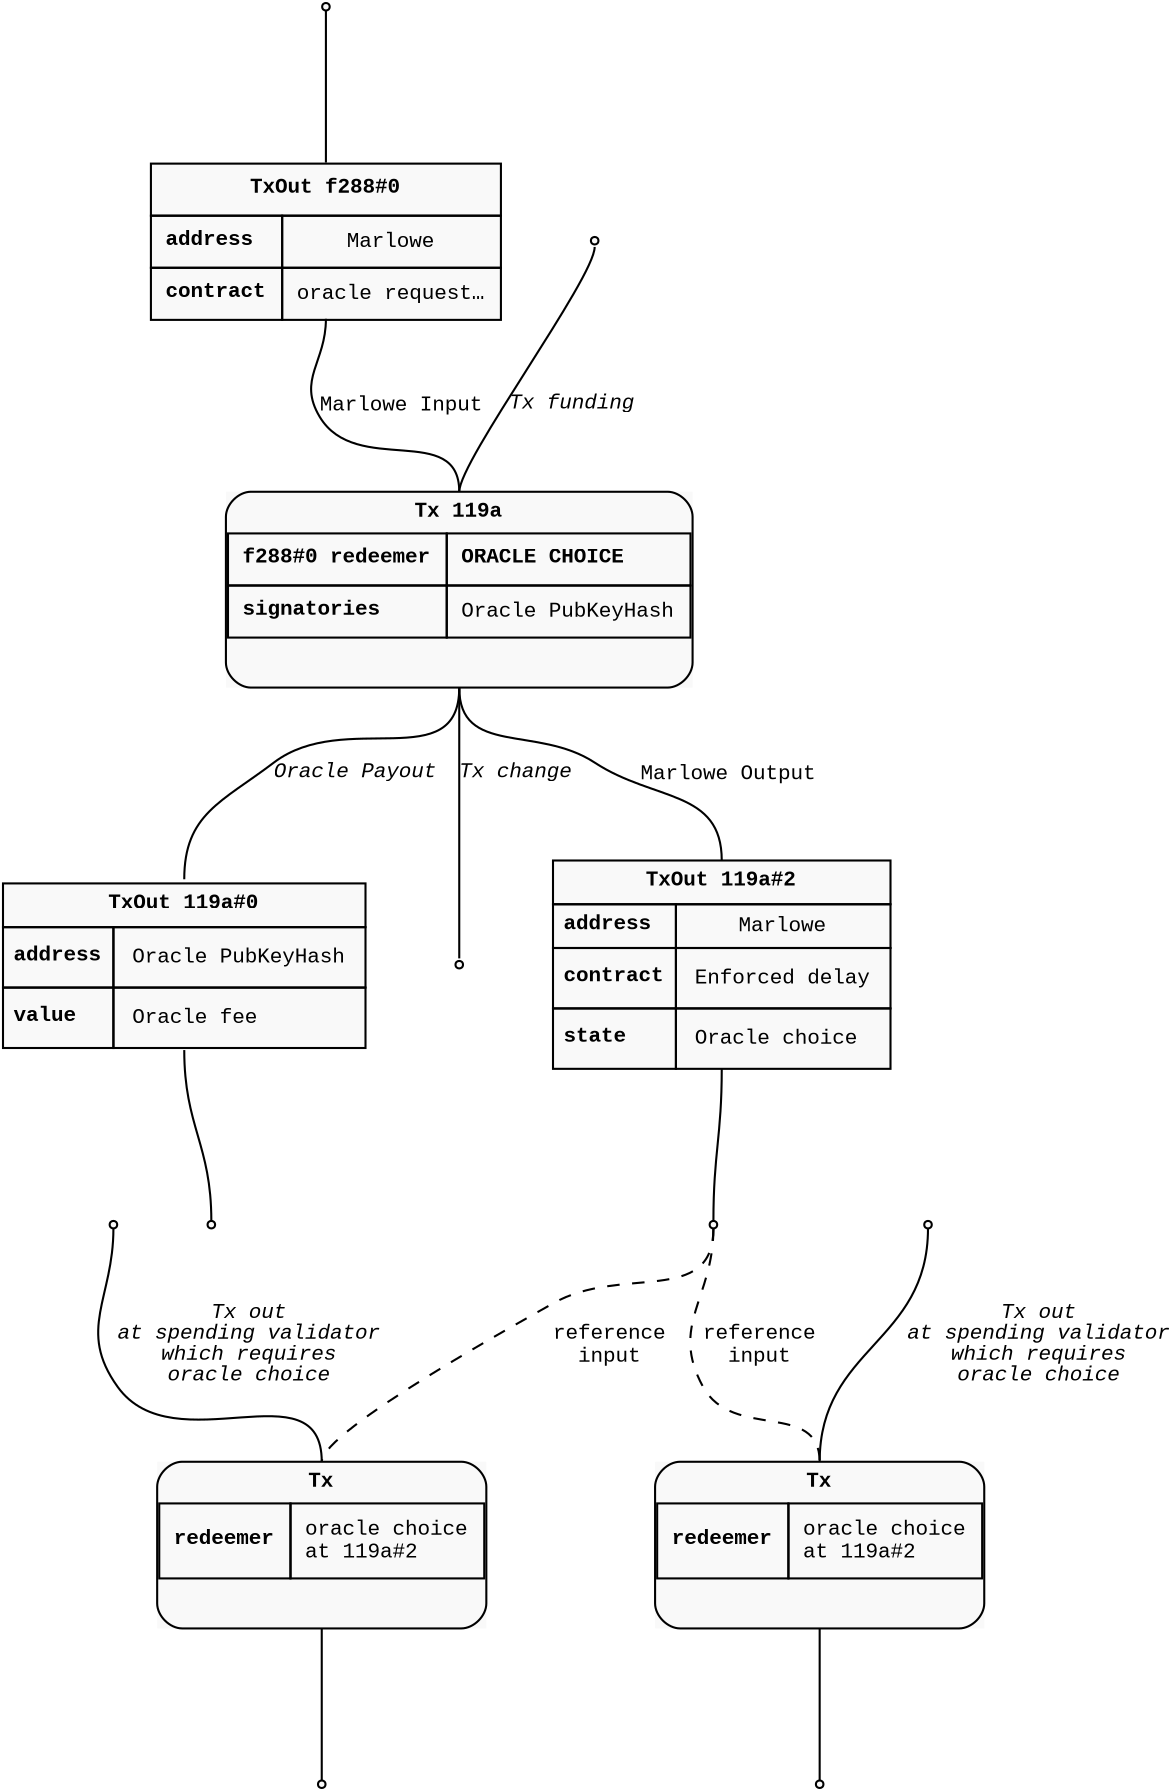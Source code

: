 digraph Oracle_Choice_Referencing {
  rankdir=TD;
  graph [pad="0.02", nodesep="0.6", ranksep="1"];
  node [shape=rect, style="filled", fillcolor="#f9f9f9", fontname="Courier New", fontsize="10"];
  edge [arrowhead=none, tailport="s", headport="n", color="#aaa", fontname="Courier New", fontsize="10"];

  MarloweInitialThreadPoint [shape=point];
  MarloweInitialThreadPoint -> MarloweOracleRequestOutput;

  MarloweOracleRequestOutput [label=<
    <TABLE CELLSPACING="0" CELLPADDING="6" border="0" CELLBORDER="1" color="#aaa">
      <TR>
        <TD colspan="2" align="center"><b>TxOut f288#0</b></TD>
      </TR>
      <TR>
        <TD align="left"><b>address</b></TD>
        <TD>Marlowe</TD>
      </TR>
      <TR>
        <TD align="left" balign="left"><b>contract</b></TD>
        <TD align="left" balign="left">oracle request…</TD>
      </TR>
    </TABLE>
  > shape="plain" border="0"]

  MarloweOracleRequestOutput -> Tx [label=<Marlowe Input>];

  Tx [label=<
    <TABLE CELLSPACING="0" CELLPADDING="4" border="1" CELLBORDER="0" style="rounded" color="#aaa">
      <TR>
        <TD colspan="2" align="center"><b>Tx 119a</b></TD>
      </TR>
      <TR>
        <TD CELLPADDING="0">
          <TABLE CELLSPACING="0" CELLPADDING="6" border="0" CELLBORDER="0">
            <TR>
              <TD border="1" align="left"><b>f288#0 redeemer</b></TD>
              <TD border="1" align="left" balign="left"><b>ORACLE CHOICE</b></TD>
            </TR>
            <TR>
              <TD border="1" align="left"><b>signatories</b></TD>
              <TD border="1" align="left">Oracle PubKeyHash</TD>
            </TR>
            <TR>
              <TD collspan="2" align="center"> </TD>
            </TR>
          </TABLE>
        </TD>
      </TR>
    </TABLE>
  > color="#aaa" shape="plain"];


  FundingOutput [shape=point];
  FundingOutput -> Tx [label=<<i>Tx funding</i>>];

  MarloweOutput [label=<
    <TABLE CELLSPACING="0" CELLPADDING="4" border="0" CELLBORDER="1" color="#aaa">
      <TR>
        <TD colspan="2" align="center"><b>TxOut 119a#2</b></TD>
      </TR>
      <TR>
        <TD align="left"><b>address</b></TD>
        <TD>Marlowe</TD>
      </TR>
      <TR>
        <TD align="left"><b>contract</b></TD>
        <TD align="left" balign="left" cellpadding="8">Enforced delay</TD>
      </TR>
      <TR>
        <TD align="left"><b>state</b></TD>
        <TD align="left" balign="left" cellpadding="8">Oracle choice</TD>
      </TR>
    </TABLE>
  > shape="plain" border="1" color="#000"]

  Tx -> MarloweOutput [label=<Marlowe Output>];

  change [shape=point];
  Tx -> change [label=<<i>Tx change</i>>];

  OraclePayout [label=<
    <TABLE CELLSPACING="0" CELLPADDING="4" border="0" CELLBORDER="1" color="#aaa">
      <TR>
        <TD colspan="2" align="center"><b>TxOut 119a#0</b></TD>
      </TR>
      <TR>
        <TD align="left"><b>address</b></TD>
        <TD cellpadding="8">Oracle PubKeyHash</TD>
      </TR>
      <TR>
        <TD align="left"><b>value</b></TD>
        <TD align="left" balign="left" cellpadding="8">Oracle fee</TD>
      </TR>
    </TABLE>
  > shape="plain" border="1" color="#000"]
  Tx -> OraclePayout [label=<<i>Oracle Payout</i>>];

  OraclePayoutThread [shape=point];
  OraclePayout -> OraclePayoutThread;

  MarloweResultingThreadPoint [shape=point];
  MarloweOutput -> MarloweResultingThreadPoint;

  SpendingValidatorInitialThreadPoint [shape=point];
  SpendingValidatorInitialThreadPoint -> SpendingValidatorTx [label=<<i>Tx out<br/>at spending validator<br/>which requires<br/>oracle choice</i>>];

  SpendingValidatorTx [label=<
    <TABLE CELLSPACING="0" CELLPADDING="4" border="1" CELLBORDER="0" style="rounded" color="#aaa">
      <TR>
        <TD colspan="2" align="center"><b>Tx</b></TD>
      </TR>
      <TR>
        <TD CELLPADDING="0">
          <TABLE CELLSPACING="0" CELLPADDING="6" border="0" CELLBORDER="0">
            <TR>
              <TD border="1" align="left"><b>redeemer</b></TD>
              <TD border="1" align="left" balign="left">oracle choice<br/>at 119a#2</TD>
            </TR>
            <TR>
              <TD collspan="2" align="center"> </TD>
            </TR>
          </TABLE>
        </TD>
      </TR>
    </TABLE>
  > color="#aaa" shape="plain"];

  SpendingValidatorThreadPoint [shape=point];
  SpendingValidatorTx -> SpendingValidatorThreadPoint;

  MarloweResultingThreadPoint -> SpendingValidatorTx [style="dashed" splines="ortho" label=<reference<br/>input> fontcolor="#888"];


  AnotherSpendingValidatorInitialThreadPoint [shape=point];
  AnotherSpendingValidatorInitialThreadPoint -> AnotherSpendingValidatorTx [label=<<i>Tx out<br/>at spending validator<br/>which requires<br/>oracle choice</i>>];

  AnotherSpendingValidatorTx [label=<
    <TABLE CELLSPACING="0" CELLPADDING="4" border="1" CELLBORDER="0" style="rounded" color="#aaa">
      <TR>
        <TD colspan="2" align="center"><b>Tx</b></TD>
      </TR>
      <TR>
        <TD CELLPADDING="0">
          <TABLE CELLSPACING="0" CELLPADDING="6" border="0" CELLBORDER="0">
            <TR>
              <TD border="1" align="left"><b>redeemer</b></TD>
              <TD border="1" align="left" balign="left">oracle choice<br/>at 119a#2</TD>
            </TR>
            <TR>
              <TD collspan="2" align="center"> </TD>
            </TR>
          </TABLE>
        </TD>
      </TR>
    </TABLE>
  > color="#aaa" shape="plain"];

  AnotherSpendingValidatorThreadPoint [shape=point];
  AnotherSpendingValidatorTx -> AnotherSpendingValidatorThreadPoint;

  MarloweResultingThreadPoint -> AnotherSpendingValidatorTx [style="dashed" splines="ortho" label=<reference<br/>input> fontcolor="#888"];
}
